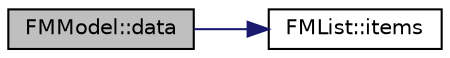 digraph "FMModel::data"
{
 // INTERACTIVE_SVG=YES
 // LATEX_PDF_SIZE
  edge [fontname="Helvetica",fontsize="10",labelfontname="Helvetica",labelfontsize="10"];
  node [fontname="Helvetica",fontsize="10",shape=record];
  rankdir="LR";
  Node2 [label="FMModel::data",height=0.2,width=0.4,color="black", fillcolor="grey75", style="filled", fontcolor="black",tooltip=" "];
  Node2 -> Node3 [color="midnightblue",fontsize="10",style="solid",fontname="Helvetica"];
  Node3 [label="FMList::items",height=0.2,width=0.4,color="black", fillcolor="white", style="filled",URL="$class_f_m_list.html#a4f8851aa82cb06d4b90171dcb0b5e488",tooltip=" "];
}
